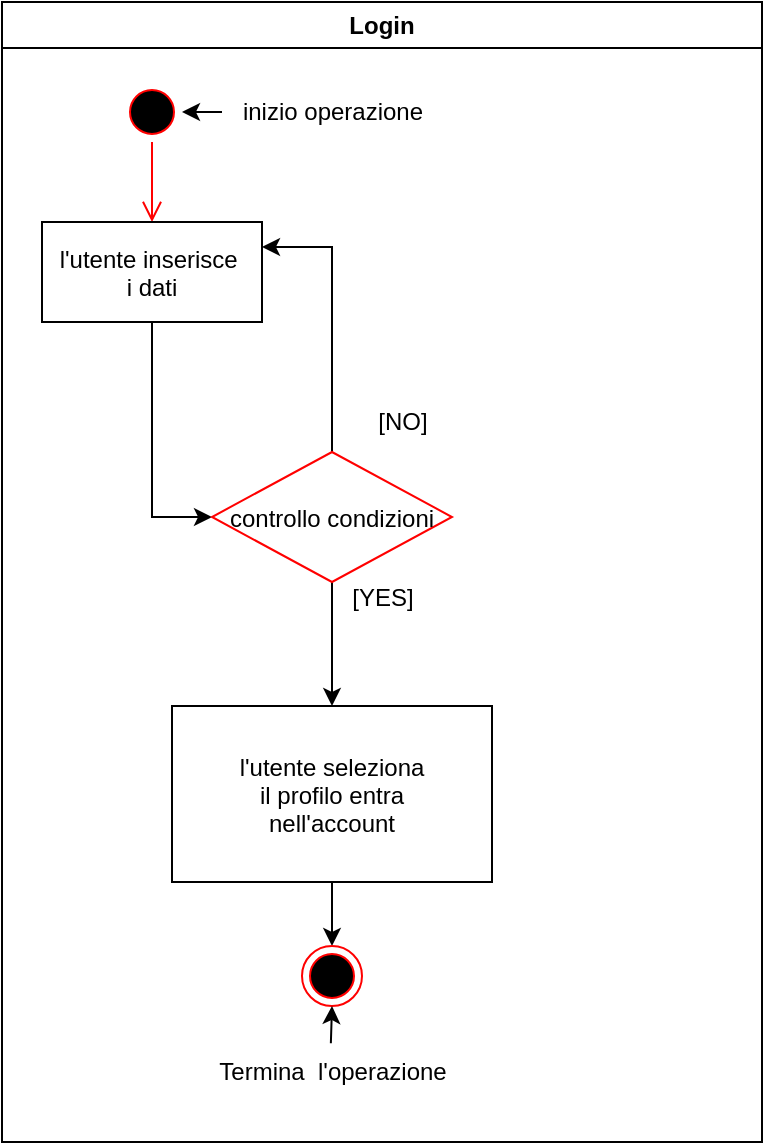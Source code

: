 <mxfile version="20.3.0" type="device"><diagram name="Page-1" id="e7e014a7-5840-1c2e-5031-d8a46d1fe8dd"><mxGraphModel dx="1422" dy="903" grid="1" gridSize="10" guides="1" tooltips="1" connect="1" arrows="1" fold="1" page="1" pageScale="1" pageWidth="1169" pageHeight="826" background="none" math="0" shadow="0"><root><mxCell id="0"/><mxCell id="1" parent="0"/><mxCell id="3" value="Login" style="swimlane;whiteSpace=wrap" parent="1" vertex="1"><mxGeometry x="280" y="110" width="380" height="570" as="geometry"/></mxCell><mxCell id="13" value="" style="ellipse;shape=startState;fillColor=#000000;strokeColor=#ff0000;" parent="3" vertex="1"><mxGeometry x="60" y="40" width="30" height="30" as="geometry"/></mxCell><mxCell id="14" value="" style="edgeStyle=elbowEdgeStyle;elbow=horizontal;verticalAlign=bottom;endArrow=open;endSize=8;strokeColor=#FF0000;endFill=1;rounded=0" parent="3" source="13" target="15" edge="1"><mxGeometry x="40" y="20" as="geometry"><mxPoint x="55" y="90" as="targetPoint"/></mxGeometry></mxCell><mxCell id="ABuaNuoeXwTfrOj3I7jd-48" style="edgeStyle=orthogonalEdgeStyle;rounded=0;orthogonalLoop=1;jettySize=auto;html=1;exitX=0.5;exitY=1;exitDx=0;exitDy=0;entryX=0;entryY=0.5;entryDx=0;entryDy=0;" edge="1" parent="3" source="15" target="21"><mxGeometry relative="1" as="geometry"/></mxCell><mxCell id="15" value="l'utente inserisce &#10;i dati" style="" parent="3" vertex="1"><mxGeometry x="20" y="110" width="110" height="50" as="geometry"/></mxCell><mxCell id="ABuaNuoeXwTfrOj3I7jd-44" style="edgeStyle=orthogonalEdgeStyle;rounded=0;orthogonalLoop=1;jettySize=auto;html=1;exitX=0.5;exitY=0;exitDx=0;exitDy=0;entryX=1;entryY=0.25;entryDx=0;entryDy=0;" edge="1" parent="3" source="21" target="15"><mxGeometry relative="1" as="geometry"/></mxCell><mxCell id="ABuaNuoeXwTfrOj3I7jd-49" style="edgeStyle=orthogonalEdgeStyle;rounded=0;orthogonalLoop=1;jettySize=auto;html=1;exitX=0.5;exitY=1;exitDx=0;exitDy=0;entryX=0.5;entryY=0;entryDx=0;entryDy=0;" edge="1" parent="3" source="21" target="ABuaNuoeXwTfrOj3I7jd-50"><mxGeometry relative="1" as="geometry"><mxPoint x="170" y="332" as="targetPoint"/></mxGeometry></mxCell><mxCell id="21" value="controllo condizioni" style="rhombus;fillColor=none;strokeColor=#ff0000;" parent="3" vertex="1"><mxGeometry x="105" y="225" width="120" height="65" as="geometry"/></mxCell><mxCell id="ABuaNuoeXwTfrOj3I7jd-45" value="[NO]" style="text;html=1;align=center;verticalAlign=middle;resizable=0;points=[];autosize=1;strokeColor=none;fillColor=none;" vertex="1" parent="3"><mxGeometry x="175" y="195" width="50" height="30" as="geometry"/></mxCell><mxCell id="ABuaNuoeXwTfrOj3I7jd-46" value="[YES]" style="text;html=1;align=center;verticalAlign=middle;resizable=0;points=[];autosize=1;strokeColor=none;fillColor=none;" vertex="1" parent="3"><mxGeometry x="165" y="283" width="50" height="30" as="geometry"/></mxCell><mxCell id="ABuaNuoeXwTfrOj3I7jd-52" style="edgeStyle=orthogonalEdgeStyle;rounded=0;orthogonalLoop=1;jettySize=auto;html=1;exitX=0.5;exitY=1;exitDx=0;exitDy=0;entryX=0.5;entryY=0;entryDx=0;entryDy=0;" edge="1" parent="3" source="ABuaNuoeXwTfrOj3I7jd-50" target="38"><mxGeometry relative="1" as="geometry"/></mxCell><mxCell id="ABuaNuoeXwTfrOj3I7jd-50" value="l'utente seleziona &#10;il profilo entra &#10;nell'account" style="" vertex="1" parent="3"><mxGeometry x="85" y="352" width="160" height="88" as="geometry"/></mxCell><mxCell id="38" value="" style="ellipse;shape=endState;fillColor=#000000;strokeColor=#ff0000" parent="3" vertex="1"><mxGeometry x="150" y="472" width="30" height="30" as="geometry"/></mxCell><mxCell id="ABuaNuoeXwTfrOj3I7jd-51" value="Termina&amp;nbsp; l'operazione" style="text;html=1;align=center;verticalAlign=middle;resizable=0;points=[];autosize=1;strokeColor=none;fillColor=none;" vertex="1" parent="3"><mxGeometry x="95" y="520" width="140" height="30" as="geometry"/></mxCell><mxCell id="ABuaNuoeXwTfrOj3I7jd-53" value="inizio operazione" style="text;html=1;align=center;verticalAlign=middle;resizable=0;points=[];autosize=1;strokeColor=none;fillColor=none;" vertex="1" parent="3"><mxGeometry x="110" y="40" width="110" height="30" as="geometry"/></mxCell><mxCell id="ABuaNuoeXwTfrOj3I7jd-54" value="" style="endArrow=classic;html=1;rounded=0;exitX=0.496;exitY=0.022;exitDx=0;exitDy=0;exitPerimeter=0;entryX=0.5;entryY=1;entryDx=0;entryDy=0;" edge="1" parent="3" source="ABuaNuoeXwTfrOj3I7jd-51" target="38"><mxGeometry width="50" height="50" relative="1" as="geometry"><mxPoint x="200" y="520" as="sourcePoint"/><mxPoint x="260" y="480" as="targetPoint"/></mxGeometry></mxCell><mxCell id="ABuaNuoeXwTfrOj3I7jd-55" value="" style="endArrow=classic;html=1;rounded=0;entryX=1;entryY=0.5;entryDx=0;entryDy=0;" edge="1" parent="3" source="ABuaNuoeXwTfrOj3I7jd-53" target="13"><mxGeometry width="50" height="50" relative="1" as="geometry"><mxPoint x="80" y="90" as="sourcePoint"/><mxPoint x="130" y="40" as="targetPoint"/></mxGeometry></mxCell></root></mxGraphModel></diagram></mxfile>